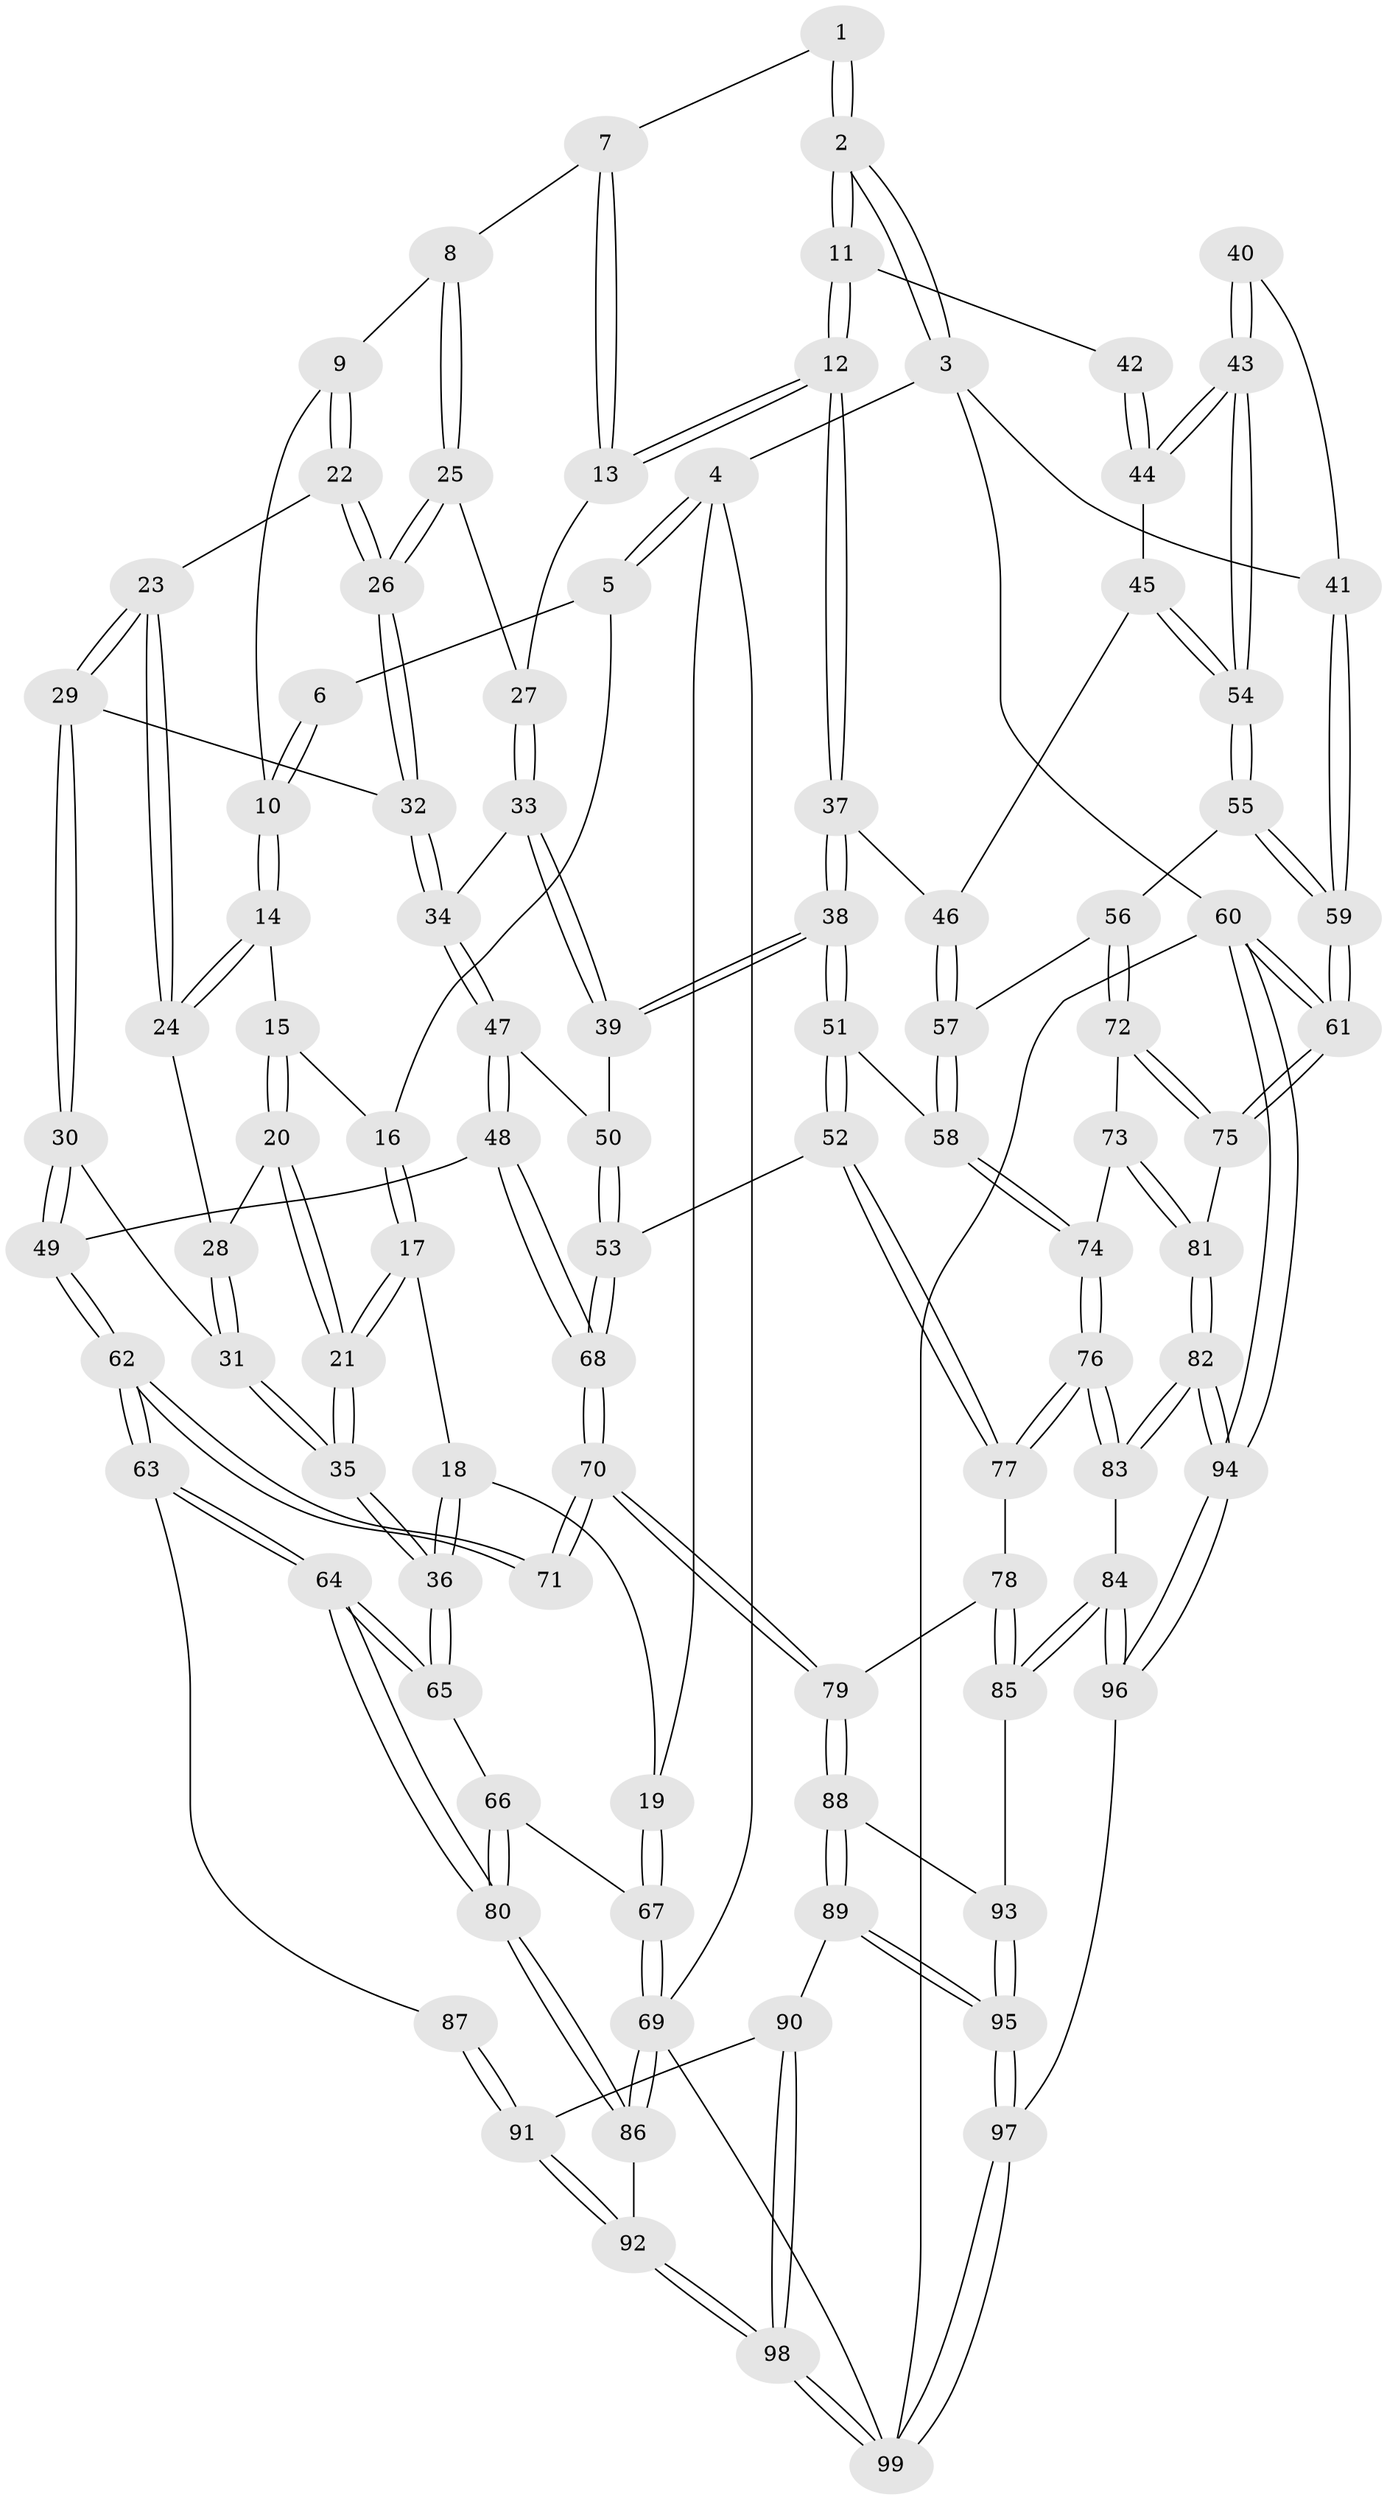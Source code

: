 // coarse degree distribution, {3: 0.11594202898550725, 7: 0.014492753623188406, 5: 0.36231884057971014, 4: 0.37681159420289856, 6: 0.13043478260869565}
// Generated by graph-tools (version 1.1) at 2025/52/02/27/25 19:52:39]
// undirected, 99 vertices, 244 edges
graph export_dot {
graph [start="1"]
  node [color=gray90,style=filled];
  1 [pos="+0.6111626950275484+0"];
  2 [pos="+1+0"];
  3 [pos="+1+0"];
  4 [pos="+0+0"];
  5 [pos="+0.08795727720183717+0"];
  6 [pos="+0.29053995806015925+0"];
  7 [pos="+0.6033804803191866+0"];
  8 [pos="+0.5003794534149344+0.10083761991553063"];
  9 [pos="+0.426430993377818+0.09773947853694699"];
  10 [pos="+0.39656730381547295+0.06921319383547452"];
  11 [pos="+0.7565513610621217+0.1746112582643775"];
  12 [pos="+0.7310488656238555+0.18761285703510955"];
  13 [pos="+0.686870484869608+0.1704376809578548"];
  14 [pos="+0.23681037919063957+0.11257312368716557"];
  15 [pos="+0.1899981803320666+0.03173990808703007"];
  16 [pos="+0.17385931523877615+0"];
  17 [pos="+0.0521143848105184+0.20372579335848834"];
  18 [pos="+0.0091553395185765+0.19772994496017687"];
  19 [pos="+0+0.11292751282920506"];
  20 [pos="+0.09373794367885764+0.22223170713596133"];
  21 [pos="+0.0917698010491749+0.22251352467199476"];
  22 [pos="+0.4019244077888709+0.14056809762644545"];
  23 [pos="+0.2819834891803806+0.2042394641215077"];
  24 [pos="+0.24136736620200402+0.1596265346684757"];
  25 [pos="+0.558555670420054+0.16918905771096104"];
  26 [pos="+0.41692013711148773+0.24464214359279718"];
  27 [pos="+0.5722567447266784+0.17803438590111154"];
  28 [pos="+0.13394800438090818+0.2211070979561329"];
  29 [pos="+0.29738957103430746+0.25888665417398743"];
  30 [pos="+0.25597453550630817+0.358444335173178"];
  31 [pos="+0.24164568840428688+0.3573373399986884"];
  32 [pos="+0.40843402665433937+0.26258925163233365"];
  33 [pos="+0.54118185997952+0.2849352616621548"];
  34 [pos="+0.43014126576741507+0.29534387824850117"];
  35 [pos="+0.10400324627599877+0.39035051399757237"];
  36 [pos="+0.0614639478609943+0.4282787171832444"];
  37 [pos="+0.7299562685384323+0.31906701883250227"];
  38 [pos="+0.7108070791000363+0.3482700673070453"];
  39 [pos="+0.5460402826476247+0.3004573661607437"];
  40 [pos="+0.9760568610257587+0.2172121826153742"];
  41 [pos="+1+0"];
  42 [pos="+0.8966941963356363+0.24318242884294455"];
  43 [pos="+0.9528371540082216+0.3914494824504744"];
  44 [pos="+0.8956036176734594+0.2823415292879973"];
  45 [pos="+0.8179795474957704+0.34883007249113884"];
  46 [pos="+0.8114011873864281+0.34834773493605975"];
  47 [pos="+0.42119866967091235+0.39634953301279796"];
  48 [pos="+0.4157110271656537+0.41279396221300513"];
  49 [pos="+0.31343535984859994+0.43648589120844533"];
  50 [pos="+0.5438116362395264+0.3178000770137401"];
  51 [pos="+0.6799373372169196+0.44057830701641354"];
  52 [pos="+0.6079384913518568+0.46807379385537895"];
  53 [pos="+0.5793138445548301+0.47245052551089173"];
  54 [pos="+0.9609767633091519+0.4217933659445122"];
  55 [pos="+0.9635243794121944+0.4252848411438684"];
  56 [pos="+0.9224547434072822+0.4665014702540742"];
  57 [pos="+0.8237981281184286+0.43764148857193685"];
  58 [pos="+0.7184198772778968+0.4709954268894148"];
  59 [pos="+1+0.4315406223029387"];
  60 [pos="+1+1"];
  61 [pos="+1+0.6629619037120019"];
  62 [pos="+0.3056216597787281+0.46708391937461413"];
  63 [pos="+0.23197796271530616+0.5999921964733351"];
  64 [pos="+0.22442820549365355+0.6029909659147876"];
  65 [pos="+0.060941748222246614+0.42886327733798313"];
  66 [pos="+0+0.46530681125921386"];
  67 [pos="+0+0.4604698312554599"];
  68 [pos="+0.5450445429524216+0.4922453472909905"];
  69 [pos="+0+0.7989306278972197"];
  70 [pos="+0.5035156806645751+0.6175858937577703"];
  71 [pos="+0.4956712313422702+0.6173677007652549"];
  72 [pos="+0.8767872788450859+0.5560185732950848"];
  73 [pos="+0.8220675205125106+0.5960771879829008"];
  74 [pos="+0.8047266840077739+0.5939278489619815"];
  75 [pos="+1+0.6404088516076092"];
  76 [pos="+0.7171975528642723+0.6553122972606156"];
  77 [pos="+0.6914852231771473+0.6474164457350964"];
  78 [pos="+0.6009506534211434+0.6497098508065585"];
  79 [pos="+0.5112268059404835+0.6312729967558733"];
  80 [pos="+0.1470078753961451+0.6957305792096036"];
  81 [pos="+0.8749371410958422+0.694445899919962"];
  82 [pos="+0.8831113839592364+0.8404670521697611"];
  83 [pos="+0.7084240587713031+0.8031415405077948"];
  84 [pos="+0.701206977314272+0.8070153236956756"];
  85 [pos="+0.6558966074587177+0.8108523381936066"];
  86 [pos="+0.11040444863357152+0.7972614499197871"];
  87 [pos="+0.33958185946013847+0.6504244787362577"];
  88 [pos="+0.5072493601243471+0.7877139345411925"];
  89 [pos="+0.4723343555933377+0.8228910850987468"];
  90 [pos="+0.3998284271259131+0.8381312594878932"];
  91 [pos="+0.3548681153292755+0.732915284951177"];
  92 [pos="+0.11261960595427882+0.8000685281142251"];
  93 [pos="+0.6524235906726783+0.811702783469281"];
  94 [pos="+1+1"];
  95 [pos="+0.5718269852394919+1"];
  96 [pos="+0.7024055736441851+1"];
  97 [pos="+0.5960895563489143+1"];
  98 [pos="+0.2338419338258152+0.9761491651062141"];
  99 [pos="+0.2424301954636971+1"];
  1 -- 2;
  1 -- 2;
  1 -- 7;
  2 -- 3;
  2 -- 3;
  2 -- 11;
  2 -- 11;
  3 -- 4;
  3 -- 41;
  3 -- 60;
  4 -- 5;
  4 -- 5;
  4 -- 19;
  4 -- 69;
  5 -- 6;
  5 -- 16;
  6 -- 10;
  6 -- 10;
  7 -- 8;
  7 -- 13;
  7 -- 13;
  8 -- 9;
  8 -- 25;
  8 -- 25;
  9 -- 10;
  9 -- 22;
  9 -- 22;
  10 -- 14;
  10 -- 14;
  11 -- 12;
  11 -- 12;
  11 -- 42;
  12 -- 13;
  12 -- 13;
  12 -- 37;
  12 -- 37;
  13 -- 27;
  14 -- 15;
  14 -- 24;
  14 -- 24;
  15 -- 16;
  15 -- 20;
  15 -- 20;
  16 -- 17;
  16 -- 17;
  17 -- 18;
  17 -- 21;
  17 -- 21;
  18 -- 19;
  18 -- 36;
  18 -- 36;
  19 -- 67;
  19 -- 67;
  20 -- 21;
  20 -- 21;
  20 -- 28;
  21 -- 35;
  21 -- 35;
  22 -- 23;
  22 -- 26;
  22 -- 26;
  23 -- 24;
  23 -- 24;
  23 -- 29;
  23 -- 29;
  24 -- 28;
  25 -- 26;
  25 -- 26;
  25 -- 27;
  26 -- 32;
  26 -- 32;
  27 -- 33;
  27 -- 33;
  28 -- 31;
  28 -- 31;
  29 -- 30;
  29 -- 30;
  29 -- 32;
  30 -- 31;
  30 -- 49;
  30 -- 49;
  31 -- 35;
  31 -- 35;
  32 -- 34;
  32 -- 34;
  33 -- 34;
  33 -- 39;
  33 -- 39;
  34 -- 47;
  34 -- 47;
  35 -- 36;
  35 -- 36;
  36 -- 65;
  36 -- 65;
  37 -- 38;
  37 -- 38;
  37 -- 46;
  38 -- 39;
  38 -- 39;
  38 -- 51;
  38 -- 51;
  39 -- 50;
  40 -- 41;
  40 -- 43;
  40 -- 43;
  41 -- 59;
  41 -- 59;
  42 -- 44;
  42 -- 44;
  43 -- 44;
  43 -- 44;
  43 -- 54;
  43 -- 54;
  44 -- 45;
  45 -- 46;
  45 -- 54;
  45 -- 54;
  46 -- 57;
  46 -- 57;
  47 -- 48;
  47 -- 48;
  47 -- 50;
  48 -- 49;
  48 -- 68;
  48 -- 68;
  49 -- 62;
  49 -- 62;
  50 -- 53;
  50 -- 53;
  51 -- 52;
  51 -- 52;
  51 -- 58;
  52 -- 53;
  52 -- 77;
  52 -- 77;
  53 -- 68;
  53 -- 68;
  54 -- 55;
  54 -- 55;
  55 -- 56;
  55 -- 59;
  55 -- 59;
  56 -- 57;
  56 -- 72;
  56 -- 72;
  57 -- 58;
  57 -- 58;
  58 -- 74;
  58 -- 74;
  59 -- 61;
  59 -- 61;
  60 -- 61;
  60 -- 61;
  60 -- 94;
  60 -- 94;
  60 -- 99;
  61 -- 75;
  61 -- 75;
  62 -- 63;
  62 -- 63;
  62 -- 71;
  62 -- 71;
  63 -- 64;
  63 -- 64;
  63 -- 87;
  64 -- 65;
  64 -- 65;
  64 -- 80;
  64 -- 80;
  65 -- 66;
  66 -- 67;
  66 -- 80;
  66 -- 80;
  67 -- 69;
  67 -- 69;
  68 -- 70;
  68 -- 70;
  69 -- 86;
  69 -- 86;
  69 -- 99;
  70 -- 71;
  70 -- 71;
  70 -- 79;
  70 -- 79;
  72 -- 73;
  72 -- 75;
  72 -- 75;
  73 -- 74;
  73 -- 81;
  73 -- 81;
  74 -- 76;
  74 -- 76;
  75 -- 81;
  76 -- 77;
  76 -- 77;
  76 -- 83;
  76 -- 83;
  77 -- 78;
  78 -- 79;
  78 -- 85;
  78 -- 85;
  79 -- 88;
  79 -- 88;
  80 -- 86;
  80 -- 86;
  81 -- 82;
  81 -- 82;
  82 -- 83;
  82 -- 83;
  82 -- 94;
  82 -- 94;
  83 -- 84;
  84 -- 85;
  84 -- 85;
  84 -- 96;
  84 -- 96;
  85 -- 93;
  86 -- 92;
  87 -- 91;
  87 -- 91;
  88 -- 89;
  88 -- 89;
  88 -- 93;
  89 -- 90;
  89 -- 95;
  89 -- 95;
  90 -- 91;
  90 -- 98;
  90 -- 98;
  91 -- 92;
  91 -- 92;
  92 -- 98;
  92 -- 98;
  93 -- 95;
  93 -- 95;
  94 -- 96;
  94 -- 96;
  95 -- 97;
  95 -- 97;
  96 -- 97;
  97 -- 99;
  97 -- 99;
  98 -- 99;
  98 -- 99;
}
